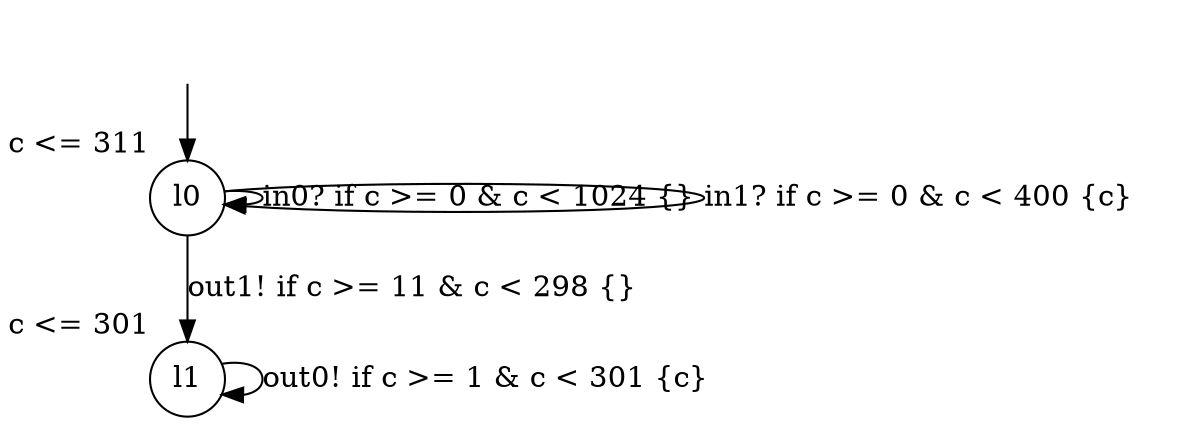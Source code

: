 digraph g {
__start0 [label="" shape="none"];
l0 [shape="circle" margin=0 label="l0", xlabel="c <= 311"];
l1 [shape="circle" margin=0 label="l1", xlabel="c <= 301"];
l0 -> l0 [label="in0? if c >= 0 & c < 1024 {} "];
l0 -> l0 [label="in1? if c >= 0 & c < 400 {c} "];
l0 -> l1 [label="out1! if c >= 11 & c < 298 {} "];
l1 -> l1 [label="out0! if c >= 1 & c < 301 {c} "];
__start0 -> l0;
}
